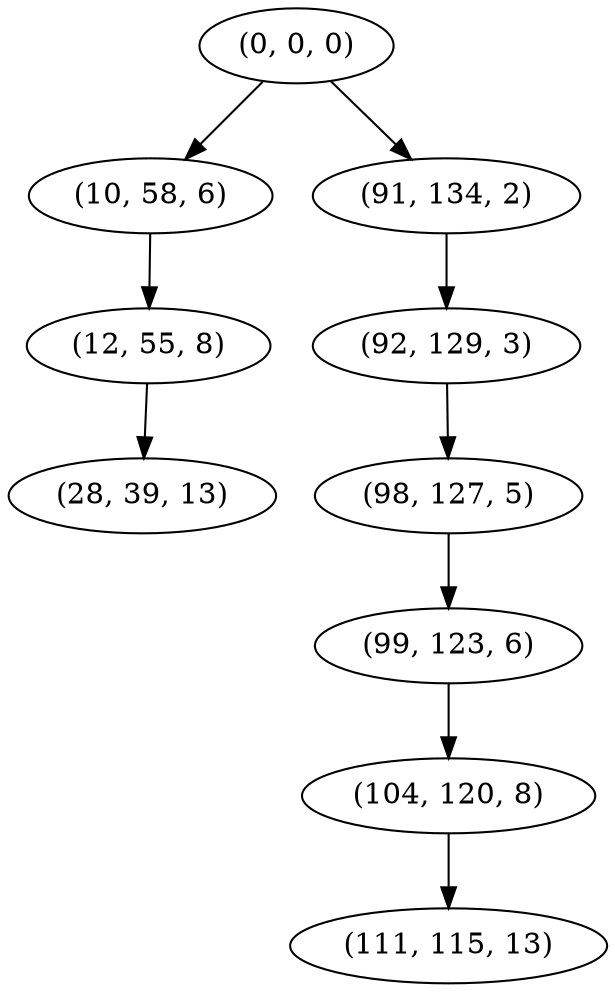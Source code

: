 digraph tree {
    "(0, 0, 0)";
    "(10, 58, 6)";
    "(12, 55, 8)";
    "(28, 39, 13)";
    "(91, 134, 2)";
    "(92, 129, 3)";
    "(98, 127, 5)";
    "(99, 123, 6)";
    "(104, 120, 8)";
    "(111, 115, 13)";
    "(0, 0, 0)" -> "(10, 58, 6)";
    "(0, 0, 0)" -> "(91, 134, 2)";
    "(10, 58, 6)" -> "(12, 55, 8)";
    "(12, 55, 8)" -> "(28, 39, 13)";
    "(91, 134, 2)" -> "(92, 129, 3)";
    "(92, 129, 3)" -> "(98, 127, 5)";
    "(98, 127, 5)" -> "(99, 123, 6)";
    "(99, 123, 6)" -> "(104, 120, 8)";
    "(104, 120, 8)" -> "(111, 115, 13)";
}
